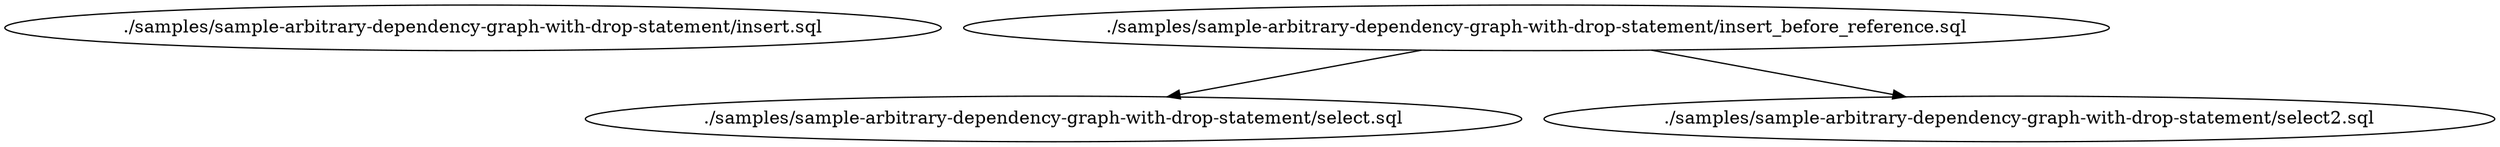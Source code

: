 digraph G {
0[label="./samples/sample-arbitrary-dependency-graph-with-drop-statement/insert.sql"];
1[label="./samples/sample-arbitrary-dependency-graph-with-drop-statement/insert_before_reference.sql"];
2[label="./samples/sample-arbitrary-dependency-graph-with-drop-statement/select.sql"];
3[label="./samples/sample-arbitrary-dependency-graph-with-drop-statement/select2.sql"];
1->2 ;
1->3 ;
}
